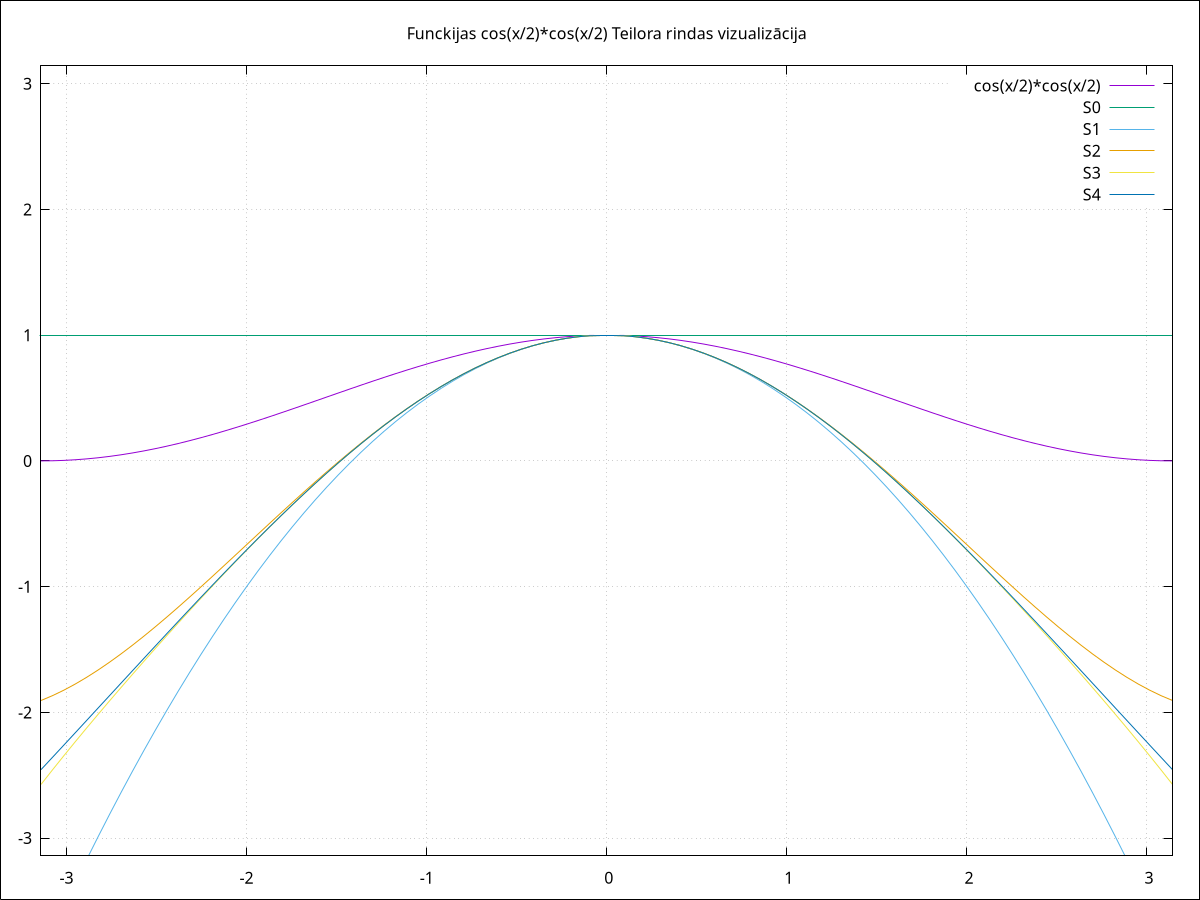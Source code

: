 #!/usr/bin/gnuplot -persist
set terminal pngcairo transparent #enhanced font "arial,10" fontscale 1.0 size 600, 400
set output 'taylor.png' #names the png file
set xrange [-pi:pi]
set yrange [-pi:pi]
set title "Funckijas cos(x/2)*cos(x/2) Teilora rindas vizualizācija"
set object 1 rectangle from screen 0,0 to screen 1,1 fillcolor rgb 'white' behind #lai redzetu grafiku VSC
set grid
plot cos(x/2)*cos(x/2) title "cos(x/2)*cos(x/2)", \
    1 title "S0" with lines, \
    1 - (x*x/2) title "S1" with lines, \
    1 - (x*x/2) + (x*x*x*x/48) title "S2" with lines, \
    1 - (x*x/2) + (x*x*x*x/48) - (x*x*x*x*x*x/1440) title "S3" with lines, \
    1 - (x*x/2) + (x*x*x*x/48) - (x*x*x*x*x*x/1440) + (x*x*x*x*x*x*x*x/80640) title "S4" with lines
